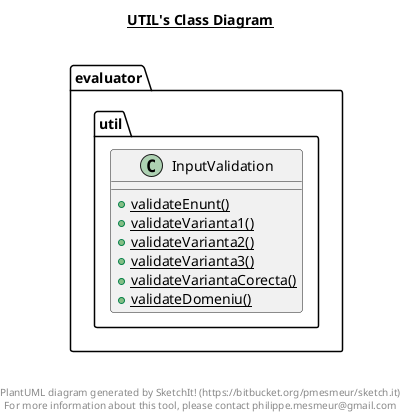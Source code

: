 @startuml

title __UTIL's Class Diagram__\n

  package evaluator {
    package evaluator.util {
      class InputValidation {
          {static} + validateEnunt()
          {static} + validateVarianta1()
          {static} + validateVarianta2()
          {static} + validateVarianta3()
          {static} + validateVariantaCorecta()
          {static} + validateDomeniu()
      }
    }
  }
  



right footer


PlantUML diagram generated by SketchIt! (https://bitbucket.org/pmesmeur/sketch.it)
For more information about this tool, please contact philippe.mesmeur@gmail.com
endfooter

@enduml
